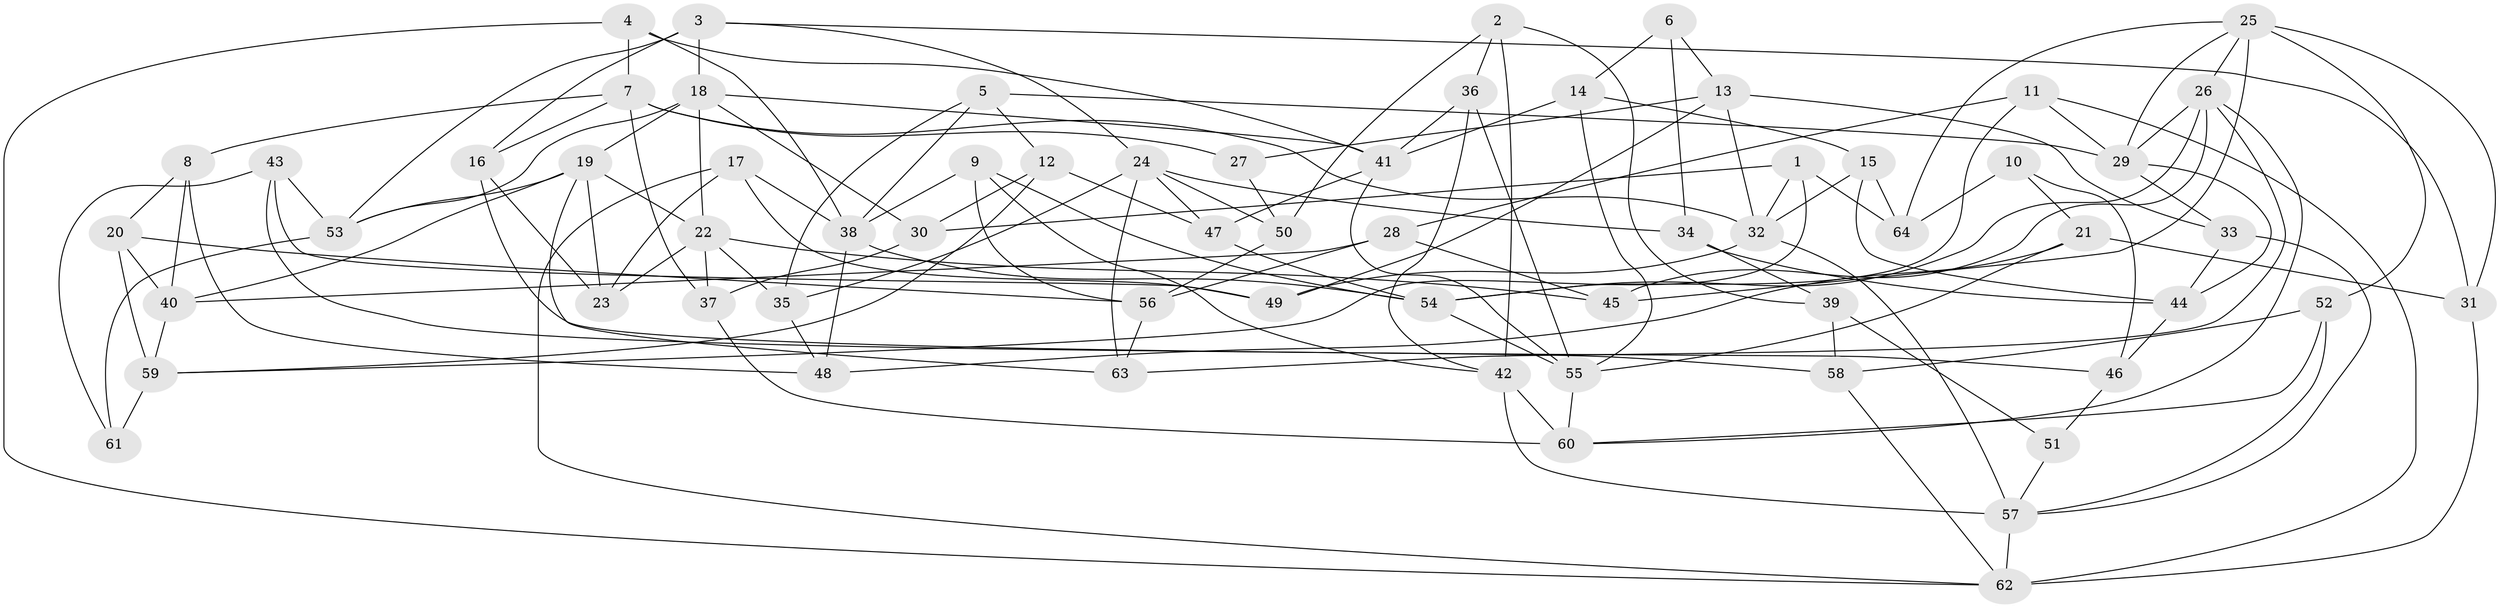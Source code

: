 // original degree distribution, {4: 1.0}
// Generated by graph-tools (version 1.1) at 2025/38/03/04/25 23:38:17]
// undirected, 64 vertices, 145 edges
graph export_dot {
  node [color=gray90,style=filled];
  1;
  2;
  3;
  4;
  5;
  6;
  7;
  8;
  9;
  10;
  11;
  12;
  13;
  14;
  15;
  16;
  17;
  18;
  19;
  20;
  21;
  22;
  23;
  24;
  25;
  26;
  27;
  28;
  29;
  30;
  31;
  32;
  33;
  34;
  35;
  36;
  37;
  38;
  39;
  40;
  41;
  42;
  43;
  44;
  45;
  46;
  47;
  48;
  49;
  50;
  51;
  52;
  53;
  54;
  55;
  56;
  57;
  58;
  59;
  60;
  61;
  62;
  63;
  64;
  1 -- 30 [weight=1.0];
  1 -- 32 [weight=1.0];
  1 -- 59 [weight=1.0];
  1 -- 64 [weight=1.0];
  2 -- 36 [weight=1.0];
  2 -- 39 [weight=1.0];
  2 -- 42 [weight=1.0];
  2 -- 50 [weight=1.0];
  3 -- 16 [weight=1.0];
  3 -- 18 [weight=1.0];
  3 -- 24 [weight=1.0];
  3 -- 31 [weight=1.0];
  3 -- 53 [weight=2.0];
  4 -- 7 [weight=1.0];
  4 -- 38 [weight=1.0];
  4 -- 41 [weight=1.0];
  4 -- 62 [weight=1.0];
  5 -- 12 [weight=1.0];
  5 -- 29 [weight=1.0];
  5 -- 35 [weight=1.0];
  5 -- 38 [weight=1.0];
  6 -- 13 [weight=1.0];
  6 -- 14 [weight=1.0];
  6 -- 34 [weight=2.0];
  7 -- 8 [weight=1.0];
  7 -- 16 [weight=1.0];
  7 -- 27 [weight=1.0];
  7 -- 32 [weight=1.0];
  7 -- 37 [weight=1.0];
  8 -- 20 [weight=1.0];
  8 -- 40 [weight=1.0];
  8 -- 48 [weight=1.0];
  9 -- 38 [weight=1.0];
  9 -- 42 [weight=1.0];
  9 -- 54 [weight=1.0];
  9 -- 56 [weight=1.0];
  10 -- 21 [weight=1.0];
  10 -- 46 [weight=2.0];
  10 -- 64 [weight=1.0];
  11 -- 28 [weight=1.0];
  11 -- 29 [weight=1.0];
  11 -- 54 [weight=1.0];
  11 -- 62 [weight=1.0];
  12 -- 30 [weight=1.0];
  12 -- 47 [weight=1.0];
  12 -- 59 [weight=1.0];
  13 -- 27 [weight=2.0];
  13 -- 32 [weight=1.0];
  13 -- 33 [weight=1.0];
  13 -- 49 [weight=1.0];
  14 -- 15 [weight=1.0];
  14 -- 41 [weight=1.0];
  14 -- 55 [weight=1.0];
  15 -- 32 [weight=1.0];
  15 -- 44 [weight=1.0];
  15 -- 64 [weight=1.0];
  16 -- 23 [weight=1.0];
  16 -- 46 [weight=1.0];
  17 -- 23 [weight=1.0];
  17 -- 38 [weight=1.0];
  17 -- 49 [weight=1.0];
  17 -- 62 [weight=1.0];
  18 -- 19 [weight=1.0];
  18 -- 22 [weight=1.0];
  18 -- 30 [weight=1.0];
  18 -- 41 [weight=1.0];
  18 -- 53 [weight=1.0];
  19 -- 22 [weight=1.0];
  19 -- 23 [weight=1.0];
  19 -- 40 [weight=1.0];
  19 -- 53 [weight=1.0];
  19 -- 63 [weight=1.0];
  20 -- 40 [weight=2.0];
  20 -- 56 [weight=2.0];
  20 -- 59 [weight=1.0];
  21 -- 31 [weight=1.0];
  21 -- 48 [weight=1.0];
  21 -- 55 [weight=1.0];
  22 -- 23 [weight=1.0];
  22 -- 35 [weight=1.0];
  22 -- 37 [weight=1.0];
  22 -- 45 [weight=1.0];
  24 -- 34 [weight=1.0];
  24 -- 35 [weight=1.0];
  24 -- 47 [weight=1.0];
  24 -- 50 [weight=1.0];
  24 -- 63 [weight=1.0];
  25 -- 26 [weight=1.0];
  25 -- 29 [weight=1.0];
  25 -- 31 [weight=1.0];
  25 -- 45 [weight=1.0];
  25 -- 52 [weight=1.0];
  25 -- 64 [weight=1.0];
  26 -- 29 [weight=1.0];
  26 -- 45 [weight=1.0];
  26 -- 54 [weight=1.0];
  26 -- 60 [weight=1.0];
  26 -- 63 [weight=1.0];
  27 -- 50 [weight=1.0];
  28 -- 40 [weight=1.0];
  28 -- 45 [weight=1.0];
  28 -- 56 [weight=1.0];
  29 -- 33 [weight=1.0];
  29 -- 44 [weight=1.0];
  30 -- 37 [weight=1.0];
  31 -- 62 [weight=1.0];
  32 -- 49 [weight=1.0];
  32 -- 57 [weight=1.0];
  33 -- 44 [weight=1.0];
  33 -- 57 [weight=1.0];
  34 -- 39 [weight=1.0];
  34 -- 44 [weight=2.0];
  35 -- 48 [weight=1.0];
  36 -- 41 [weight=1.0];
  36 -- 42 [weight=1.0];
  36 -- 55 [weight=1.0];
  37 -- 60 [weight=1.0];
  38 -- 48 [weight=1.0];
  38 -- 54 [weight=1.0];
  39 -- 51 [weight=1.0];
  39 -- 58 [weight=1.0];
  40 -- 59 [weight=1.0];
  41 -- 47 [weight=1.0];
  41 -- 55 [weight=1.0];
  42 -- 57 [weight=1.0];
  42 -- 60 [weight=2.0];
  43 -- 49 [weight=1.0];
  43 -- 53 [weight=1.0];
  43 -- 58 [weight=1.0];
  43 -- 61 [weight=1.0];
  44 -- 46 [weight=1.0];
  46 -- 51 [weight=2.0];
  47 -- 54 [weight=1.0];
  50 -- 56 [weight=1.0];
  51 -- 57 [weight=1.0];
  52 -- 57 [weight=1.0];
  52 -- 58 [weight=1.0];
  52 -- 60 [weight=1.0];
  53 -- 61 [weight=1.0];
  54 -- 55 [weight=1.0];
  55 -- 60 [weight=1.0];
  56 -- 63 [weight=1.0];
  57 -- 62 [weight=1.0];
  58 -- 62 [weight=1.0];
  59 -- 61 [weight=2.0];
}
